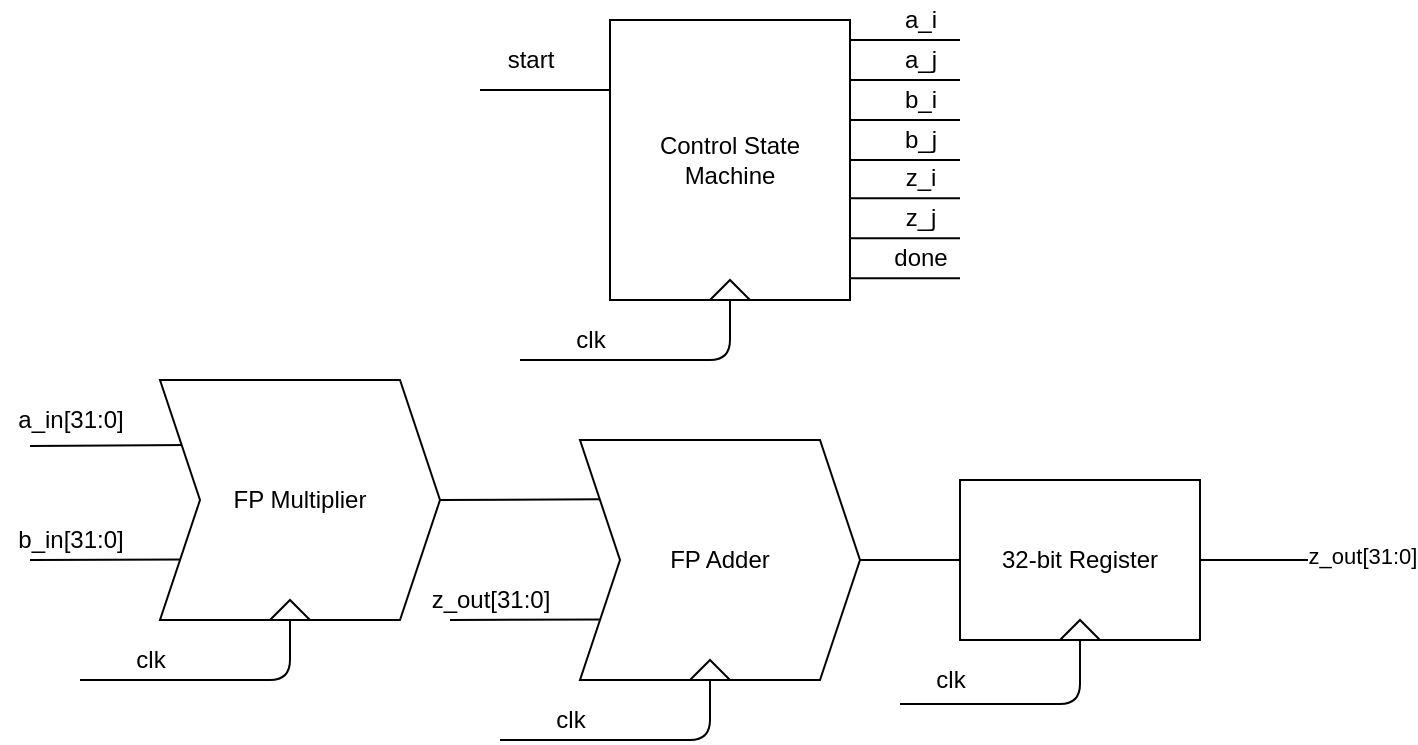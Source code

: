 <mxfile version="14.1.9" type="device"><diagram id="-G04vJpm4-7-Hg5ub_Df" name="Page-1"><mxGraphModel dx="1715" dy="441" grid="1" gridSize="10" guides="1" tooltips="1" connect="1" arrows="1" fold="1" page="1" pageScale="1" pageWidth="850" pageHeight="1100" math="0" shadow="0"><root><mxCell id="0"/><mxCell id="1" parent="0"/><mxCell id="4QA7470TJxLicfue6Tyk-1" value="32-bit Register" style="rounded=0;whiteSpace=wrap;html=1;" vertex="1" parent="1"><mxGeometry x="-270" y="370" width="120" height="80" as="geometry"/></mxCell><mxCell id="4QA7470TJxLicfue6Tyk-6" value="" style="endArrow=none;html=1;entryX=0;entryY=0.25;entryDx=0;entryDy=0;" edge="1" parent="1"><mxGeometry width="50" height="50" relative="1" as="geometry"><mxPoint x="-735" y="353" as="sourcePoint"/><mxPoint x="-655" y="352.5" as="targetPoint"/></mxGeometry></mxCell><mxCell id="4QA7470TJxLicfue6Tyk-7" value="a_in[31:0]" style="text;html=1;align=center;verticalAlign=middle;resizable=0;points=[];autosize=1;" vertex="1" parent="1"><mxGeometry x="-750" y="330" width="70" height="20" as="geometry"/></mxCell><mxCell id="4QA7470TJxLicfue6Tyk-8" value="b_in[31:0]" style="text;html=1;align=center;verticalAlign=middle;resizable=0;points=[];autosize=1;" vertex="1" parent="1"><mxGeometry x="-750" y="390" width="70" height="20" as="geometry"/></mxCell><mxCell id="4QA7470TJxLicfue6Tyk-9" value="" style="endArrow=none;html=1;entryX=-0.007;entryY=0.381;entryDx=0;entryDy=0;entryPerimeter=0;" edge="1" parent="1"><mxGeometry width="50" height="50" relative="1" as="geometry"><mxPoint x="-735" y="410" as="sourcePoint"/><mxPoint x="-655.84" y="409.77" as="targetPoint"/></mxGeometry></mxCell><mxCell id="4QA7470TJxLicfue6Tyk-16" value="FP Multiplier" style="shape=step;perimeter=stepPerimeter;whiteSpace=wrap;html=1;fixedSize=1;" vertex="1" parent="1"><mxGeometry x="-670" y="320" width="140" height="120" as="geometry"/></mxCell><mxCell id="4QA7470TJxLicfue6Tyk-17" value="" style="triangle;whiteSpace=wrap;html=1;rotation=-90;" vertex="1" parent="1"><mxGeometry x="-610" y="425" width="10" height="20" as="geometry"/></mxCell><mxCell id="4QA7470TJxLicfue6Tyk-18" value="" style="endArrow=none;html=1;exitX=0;exitY=0.5;exitDx=0;exitDy=0;" edge="1" parent="1" source="4QA7470TJxLicfue6Tyk-17"><mxGeometry width="50" height="50" relative="1" as="geometry"><mxPoint x="-570" y="380" as="sourcePoint"/><mxPoint x="-710" y="470" as="targetPoint"/><Array as="points"><mxPoint x="-605" y="470"/></Array></mxGeometry></mxCell><mxCell id="4QA7470TJxLicfue6Tyk-19" value="clk" style="text;html=1;align=center;verticalAlign=middle;resizable=0;points=[];autosize=1;" vertex="1" parent="1"><mxGeometry x="-690" y="450" width="30" height="20" as="geometry"/></mxCell><mxCell id="4QA7470TJxLicfue6Tyk-20" value="" style="endArrow=none;html=1;entryX=0;entryY=0.25;entryDx=0;entryDy=0;exitX=1;exitY=0.5;exitDx=0;exitDy=0;" edge="1" parent="1" source="4QA7470TJxLicfue6Tyk-16"><mxGeometry width="50" height="50" relative="1" as="geometry"><mxPoint x="-505" y="380" as="sourcePoint"/><mxPoint x="-425" y="379.5" as="targetPoint"/></mxGeometry></mxCell><mxCell id="4QA7470TJxLicfue6Tyk-22" value="z_out[31:0]" style="text;html=1;align=center;verticalAlign=middle;resizable=0;points=[];autosize=1;" vertex="1" parent="1"><mxGeometry x="-540" y="420" width="70" height="20" as="geometry"/></mxCell><mxCell id="4QA7470TJxLicfue6Tyk-23" value="" style="endArrow=none;html=1;entryX=-0.007;entryY=0.381;entryDx=0;entryDy=0;entryPerimeter=0;" edge="1" parent="1"><mxGeometry width="50" height="50" relative="1" as="geometry"><mxPoint x="-525" y="440" as="sourcePoint"/><mxPoint x="-445.84" y="439.77" as="targetPoint"/></mxGeometry></mxCell><mxCell id="4QA7470TJxLicfue6Tyk-24" value="FP Adder" style="shape=step;perimeter=stepPerimeter;whiteSpace=wrap;html=1;fixedSize=1;" vertex="1" parent="1"><mxGeometry x="-460" y="350" width="140" height="120" as="geometry"/></mxCell><mxCell id="4QA7470TJxLicfue6Tyk-25" value="" style="triangle;whiteSpace=wrap;html=1;rotation=-90;" vertex="1" parent="1"><mxGeometry x="-400" y="455" width="10" height="20" as="geometry"/></mxCell><mxCell id="4QA7470TJxLicfue6Tyk-26" value="" style="endArrow=none;html=1;exitX=0;exitY=0.5;exitDx=0;exitDy=0;" edge="1" source="4QA7470TJxLicfue6Tyk-25" parent="1"><mxGeometry width="50" height="50" relative="1" as="geometry"><mxPoint x="-360" y="410" as="sourcePoint"/><mxPoint x="-500" y="500" as="targetPoint"/><Array as="points"><mxPoint x="-395" y="500"/></Array></mxGeometry></mxCell><mxCell id="4QA7470TJxLicfue6Tyk-27" value="clk" style="text;html=1;align=center;verticalAlign=middle;resizable=0;points=[];autosize=1;" vertex="1" parent="1"><mxGeometry x="-480" y="480" width="30" height="20" as="geometry"/></mxCell><mxCell id="4QA7470TJxLicfue6Tyk-35" value="" style="triangle;whiteSpace=wrap;html=1;rotation=-90;" vertex="1" parent="1"><mxGeometry x="-215" y="435" width="10" height="20" as="geometry"/></mxCell><mxCell id="4QA7470TJxLicfue6Tyk-36" value="" style="endArrow=none;html=1;exitX=0;exitY=0.5;exitDx=0;exitDy=0;" edge="1" parent="1" source="4QA7470TJxLicfue6Tyk-35"><mxGeometry width="50" height="50" relative="1" as="geometry"><mxPoint x="-215" y="450" as="sourcePoint"/><mxPoint x="-300" y="482" as="targetPoint"/><Array as="points"><mxPoint x="-210" y="482"/></Array></mxGeometry></mxCell><mxCell id="4QA7470TJxLicfue6Tyk-37" value="clk" style="text;html=1;align=center;verticalAlign=middle;resizable=0;points=[];autosize=1;" vertex="1" parent="1"><mxGeometry x="-290" y="460" width="30" height="20" as="geometry"/></mxCell><mxCell id="4QA7470TJxLicfue6Tyk-42" value="" style="endArrow=none;html=1;entryX=0;entryY=0.5;entryDx=0;entryDy=0;exitX=1;exitY=0.5;exitDx=0;exitDy=0;" edge="1" parent="1" source="4QA7470TJxLicfue6Tyk-24" target="4QA7470TJxLicfue6Tyk-1"><mxGeometry width="50" height="50" relative="1" as="geometry"><mxPoint x="-430" y="453" as="sourcePoint"/><mxPoint x="-380" y="403" as="targetPoint"/></mxGeometry></mxCell><mxCell id="4QA7470TJxLicfue6Tyk-43" value="" style="endArrow=none;html=1;entryX=1;entryY=0.5;entryDx=0;entryDy=0;" edge="1" parent="1" target="4QA7470TJxLicfue6Tyk-1"><mxGeometry width="50" height="50" relative="1" as="geometry"><mxPoint x="-80" y="410" as="sourcePoint"/><mxPoint x="-260" y="420" as="targetPoint"/></mxGeometry></mxCell><mxCell id="4QA7470TJxLicfue6Tyk-44" value="z_out[31:0]" style="edgeLabel;html=1;align=center;verticalAlign=middle;resizable=0;points=[];" vertex="1" connectable="0" parent="4QA7470TJxLicfue6Tyk-43"><mxGeometry x="-0.326" y="-2" relative="1" as="geometry"><mxPoint x="34" as="offset"/></mxGeometry></mxCell><mxCell id="4QA7470TJxLicfue6Tyk-45" value="Control State Machine" style="rounded=0;whiteSpace=wrap;html=1;" vertex="1" parent="1"><mxGeometry x="-445" y="140" width="120" height="140" as="geometry"/></mxCell><mxCell id="4QA7470TJxLicfue6Tyk-46" value="" style="triangle;whiteSpace=wrap;html=1;rotation=-90;" vertex="1" parent="1"><mxGeometry x="-390" y="265" width="10" height="20" as="geometry"/></mxCell><mxCell id="4QA7470TJxLicfue6Tyk-47" value="" style="endArrow=none;html=1;exitX=0;exitY=0.5;exitDx=0;exitDy=0;" edge="1" parent="1" source="4QA7470TJxLicfue6Tyk-46"><mxGeometry width="50" height="50" relative="1" as="geometry"><mxPoint x="-350" y="220" as="sourcePoint"/><mxPoint x="-490" y="310" as="targetPoint"/><Array as="points"><mxPoint x="-385" y="310"/></Array></mxGeometry></mxCell><mxCell id="4QA7470TJxLicfue6Tyk-48" value="clk" style="text;html=1;align=center;verticalAlign=middle;resizable=0;points=[];autosize=1;" vertex="1" parent="1"><mxGeometry x="-470" y="290" width="30" height="20" as="geometry"/></mxCell><mxCell id="4QA7470TJxLicfue6Tyk-49" value="" style="endArrow=none;html=1;entryX=1;entryY=0.25;entryDx=0;entryDy=0;" edge="1" parent="1"><mxGeometry width="50" height="50" relative="1" as="geometry"><mxPoint x="-270" y="150" as="sourcePoint"/><mxPoint x="-325" y="150" as="targetPoint"/></mxGeometry></mxCell><mxCell id="4QA7470TJxLicfue6Tyk-50" value="" style="endArrow=none;html=1;entryX=1;entryY=0.5;entryDx=0;entryDy=0;" edge="1" parent="1"><mxGeometry width="50" height="50" relative="1" as="geometry"><mxPoint x="-270" y="170" as="sourcePoint"/><mxPoint x="-325" y="170" as="targetPoint"/></mxGeometry></mxCell><mxCell id="4QA7470TJxLicfue6Tyk-53" value="a_i" style="text;html=1;align=center;verticalAlign=middle;resizable=0;points=[];autosize=1;" vertex="1" parent="1"><mxGeometry x="-305" y="130" width="30" height="20" as="geometry"/></mxCell><mxCell id="4QA7470TJxLicfue6Tyk-54" value="a_j" style="text;html=1;align=center;verticalAlign=middle;resizable=0;points=[];autosize=1;" vertex="1" parent="1"><mxGeometry x="-305" y="150" width="30" height="20" as="geometry"/></mxCell><mxCell id="4QA7470TJxLicfue6Tyk-55" value="" style="endArrow=none;html=1;entryX=1;entryY=0.25;entryDx=0;entryDy=0;" edge="1" parent="1"><mxGeometry width="50" height="50" relative="1" as="geometry"><mxPoint x="-270" y="190" as="sourcePoint"/><mxPoint x="-325" y="190" as="targetPoint"/></mxGeometry></mxCell><mxCell id="4QA7470TJxLicfue6Tyk-56" value="" style="endArrow=none;html=1;entryX=1;entryY=0.5;entryDx=0;entryDy=0;" edge="1" parent="1"><mxGeometry width="50" height="50" relative="1" as="geometry"><mxPoint x="-270" y="210" as="sourcePoint"/><mxPoint x="-325" y="210" as="targetPoint"/></mxGeometry></mxCell><mxCell id="4QA7470TJxLicfue6Tyk-57" value="b_i" style="text;html=1;align=center;verticalAlign=middle;resizable=0;points=[];autosize=1;" vertex="1" parent="1"><mxGeometry x="-305" y="170" width="30" height="20" as="geometry"/></mxCell><mxCell id="4QA7470TJxLicfue6Tyk-58" value="b_j" style="text;html=1;align=center;verticalAlign=middle;resizable=0;points=[];autosize=1;" vertex="1" parent="1"><mxGeometry x="-305" y="190" width="30" height="20" as="geometry"/></mxCell><mxCell id="4QA7470TJxLicfue6Tyk-59" value="" style="endArrow=none;html=1;entryX=1;entryY=0.5;entryDx=0;entryDy=0;" edge="1" parent="1"><mxGeometry width="50" height="50" relative="1" as="geometry"><mxPoint x="-270" y="229.17" as="sourcePoint"/><mxPoint x="-325" y="229.17" as="targetPoint"/></mxGeometry></mxCell><mxCell id="4QA7470TJxLicfue6Tyk-60" value="" style="endArrow=none;html=1;entryX=1;entryY=0.25;entryDx=0;entryDy=0;" edge="1" parent="1"><mxGeometry width="50" height="50" relative="1" as="geometry"><mxPoint x="-270" y="249.17" as="sourcePoint"/><mxPoint x="-325" y="249.17" as="targetPoint"/></mxGeometry></mxCell><mxCell id="4QA7470TJxLicfue6Tyk-61" value="" style="endArrow=none;html=1;entryX=1;entryY=0.5;entryDx=0;entryDy=0;" edge="1" parent="1"><mxGeometry width="50" height="50" relative="1" as="geometry"><mxPoint x="-270" y="269.17" as="sourcePoint"/><mxPoint x="-325" y="269.17" as="targetPoint"/></mxGeometry></mxCell><mxCell id="4QA7470TJxLicfue6Tyk-62" value="z_j" style="text;html=1;align=center;verticalAlign=middle;resizable=0;points=[];autosize=1;" vertex="1" parent="1"><mxGeometry x="-305" y="229.17" width="30" height="20" as="geometry"/></mxCell><mxCell id="4QA7470TJxLicfue6Tyk-63" value="done" style="text;html=1;align=center;verticalAlign=middle;resizable=0;points=[];autosize=1;" vertex="1" parent="1"><mxGeometry x="-310" y="249.17" width="40" height="20" as="geometry"/></mxCell><mxCell id="4QA7470TJxLicfue6Tyk-64" value="z_i" style="text;html=1;align=center;verticalAlign=middle;resizable=0;points=[];autosize=1;" vertex="1" parent="1"><mxGeometry x="-305" y="209.17" width="30" height="20" as="geometry"/></mxCell><mxCell id="4QA7470TJxLicfue6Tyk-65" value="" style="endArrow=none;html=1;entryX=0;entryY=0.25;entryDx=0;entryDy=0;" edge="1" parent="1" target="4QA7470TJxLicfue6Tyk-45"><mxGeometry width="50" height="50" relative="1" as="geometry"><mxPoint x="-510" y="175" as="sourcePoint"/><mxPoint x="-360" y="350" as="targetPoint"/></mxGeometry></mxCell><mxCell id="4QA7470TJxLicfue6Tyk-66" value="start" style="text;html=1;align=center;verticalAlign=middle;resizable=0;points=[];autosize=1;" vertex="1" parent="1"><mxGeometry x="-505" y="150" width="40" height="20" as="geometry"/></mxCell></root></mxGraphModel></diagram></mxfile>